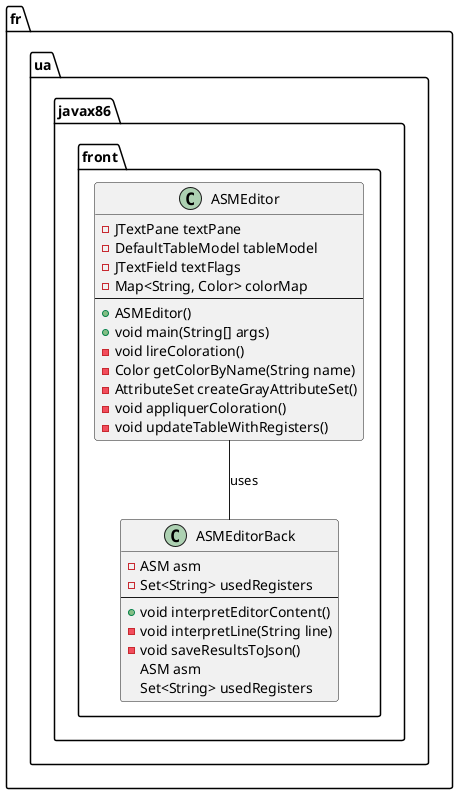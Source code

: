 @startuml

package "fr.ua.javax86.front" {

    class ASMEditor {
        - JTextPane textPane
        - DefaultTableModel tableModel
        - JTextField textFlags
        - Map<String, Color> colorMap
        --
        + ASMEditor()
        + void main(String[] args)
        - void lireColoration()
        - Color getColorByName(String name)
        - AttributeSet createGrayAttributeSet()
        - void appliquerColoration()
        - void updateTableWithRegisters()
    }

    class ASMEditorBack {
        - ASM asm
        - Set<String> usedRegisters
        --
        + void interpretEditorContent()
        - void interpretLine(String line)
        - void saveResultsToJson()
    }

    ASMEditor -- ASMEditorBack : uses

    ASMEditorBack : ASM asm
    ASMEditorBack : Set<String> usedRegisters

}

@enduml
